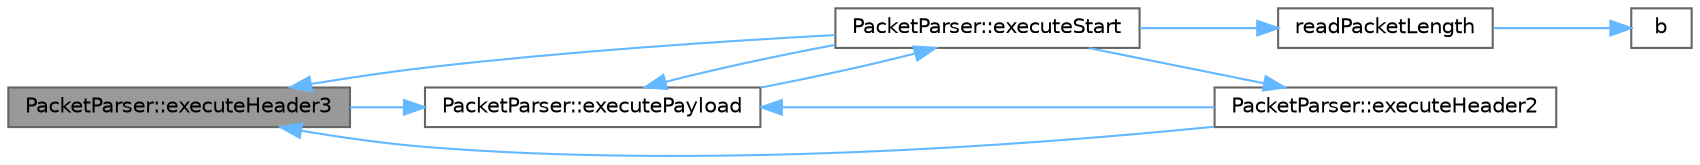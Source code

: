 digraph "PacketParser::executeHeader3"
{
 // INTERACTIVE_SVG=YES
 // LATEX_PDF_SIZE
  bgcolor="transparent";
  edge [fontname=Helvetica,fontsize=10,labelfontname=Helvetica,labelfontsize=10];
  node [fontname=Helvetica,fontsize=10,shape=box,height=0.2,width=0.4];
  rankdir="LR";
  Node1 [id="Node000001",label="PacketParser::executeHeader3",height=0.2,width=0.4,color="gray40", fillcolor="grey60", style="filled", fontcolor="black",tooltip=" "];
  Node1 -> Node2 [id="edge1_Node000001_Node000002",color="steelblue1",style="solid",tooltip=" "];
  Node2 [id="Node000002",label="PacketParser::executePayload",height=0.2,width=0.4,color="grey40", fillcolor="white", style="filled",URL="$df/d3b/a00728_ad11a3bda04c4037fdffd177901cbde0d.html#ad11a3bda04c4037fdffd177901cbde0d",tooltip=" "];
  Node2 -> Node3 [id="edge2_Node000002_Node000003",color="steelblue1",style="solid",tooltip=" "];
  Node3 [id="Node000003",label="PacketParser::executeStart",height=0.2,width=0.4,color="grey40", fillcolor="white", style="filled",URL="$df/d3b/a00728_a935591f498caac31b5dc300a38ce4cb4.html#a935591f498caac31b5dc300a38ce4cb4",tooltip=" "];
  Node3 -> Node4 [id="edge3_Node000003_Node000004",color="steelblue1",style="solid",tooltip=" "];
  Node4 [id="Node000004",label="PacketParser::executeHeader2",height=0.2,width=0.4,color="grey40", fillcolor="white", style="filled",URL="$df/d3b/a00728_a2242fd60b3ee1aa3896c3ba0c063bd1b.html#a2242fd60b3ee1aa3896c3ba0c063bd1b",tooltip=" "];
  Node4 -> Node1 [id="edge4_Node000004_Node000001",color="steelblue1",style="solid",tooltip=" "];
  Node4 -> Node2 [id="edge5_Node000004_Node000002",color="steelblue1",style="solid",tooltip=" "];
  Node3 -> Node1 [id="edge6_Node000003_Node000001",color="steelblue1",style="solid",tooltip=" "];
  Node3 -> Node2 [id="edge7_Node000003_Node000002",color="steelblue1",style="solid",tooltip=" "];
  Node3 -> Node5 [id="edge8_Node000003_Node000005",color="steelblue1",style="solid",tooltip=" "];
  Node5 [id="Node000005",label="readPacketLength",height=0.2,width=0.4,color="grey40", fillcolor="white", style="filled",URL="$d6/d80/a00371_a70cce0e5a88f8e1bd1a9365c19569ae8.html#a70cce0e5a88f8e1bd1a9365c19569ae8",tooltip=" "];
  Node5 -> Node6 [id="edge9_Node000005_Node000006",color="steelblue1",style="solid",tooltip=" "];
  Node6 [id="Node000006",label="b",height=0.2,width=0.4,color="grey40", fillcolor="white", style="filled",URL="$d6/d06/a00572_af36af181c026f5a7ad0911bf2f9a9bda.html#af36af181c026f5a7ad0911bf2f9a9bda",tooltip=" "];
}
